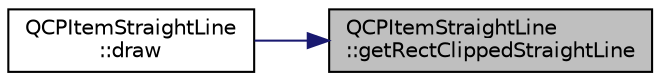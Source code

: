 digraph "QCPItemStraightLine::getRectClippedStraightLine"
{
 // LATEX_PDF_SIZE
  edge [fontname="Helvetica",fontsize="10",labelfontname="Helvetica",labelfontsize="10"];
  node [fontname="Helvetica",fontsize="10",shape=record];
  rankdir="RL";
  Node1 [label="QCPItemStraightLine\l::getRectClippedStraightLine",height=0.2,width=0.4,color="black", fillcolor="grey75", style="filled", fontcolor="black",tooltip=" "];
  Node1 -> Node2 [dir="back",color="midnightblue",fontsize="10",style="solid",fontname="Helvetica"];
  Node2 [label="QCPItemStraightLine\l::draw",height=0.2,width=0.4,color="black", fillcolor="white", style="filled",URL="$classQCPItemStraightLine.html#acbc84ad219bf4845152e4e2202fcaa3c",tooltip=" "];
}
